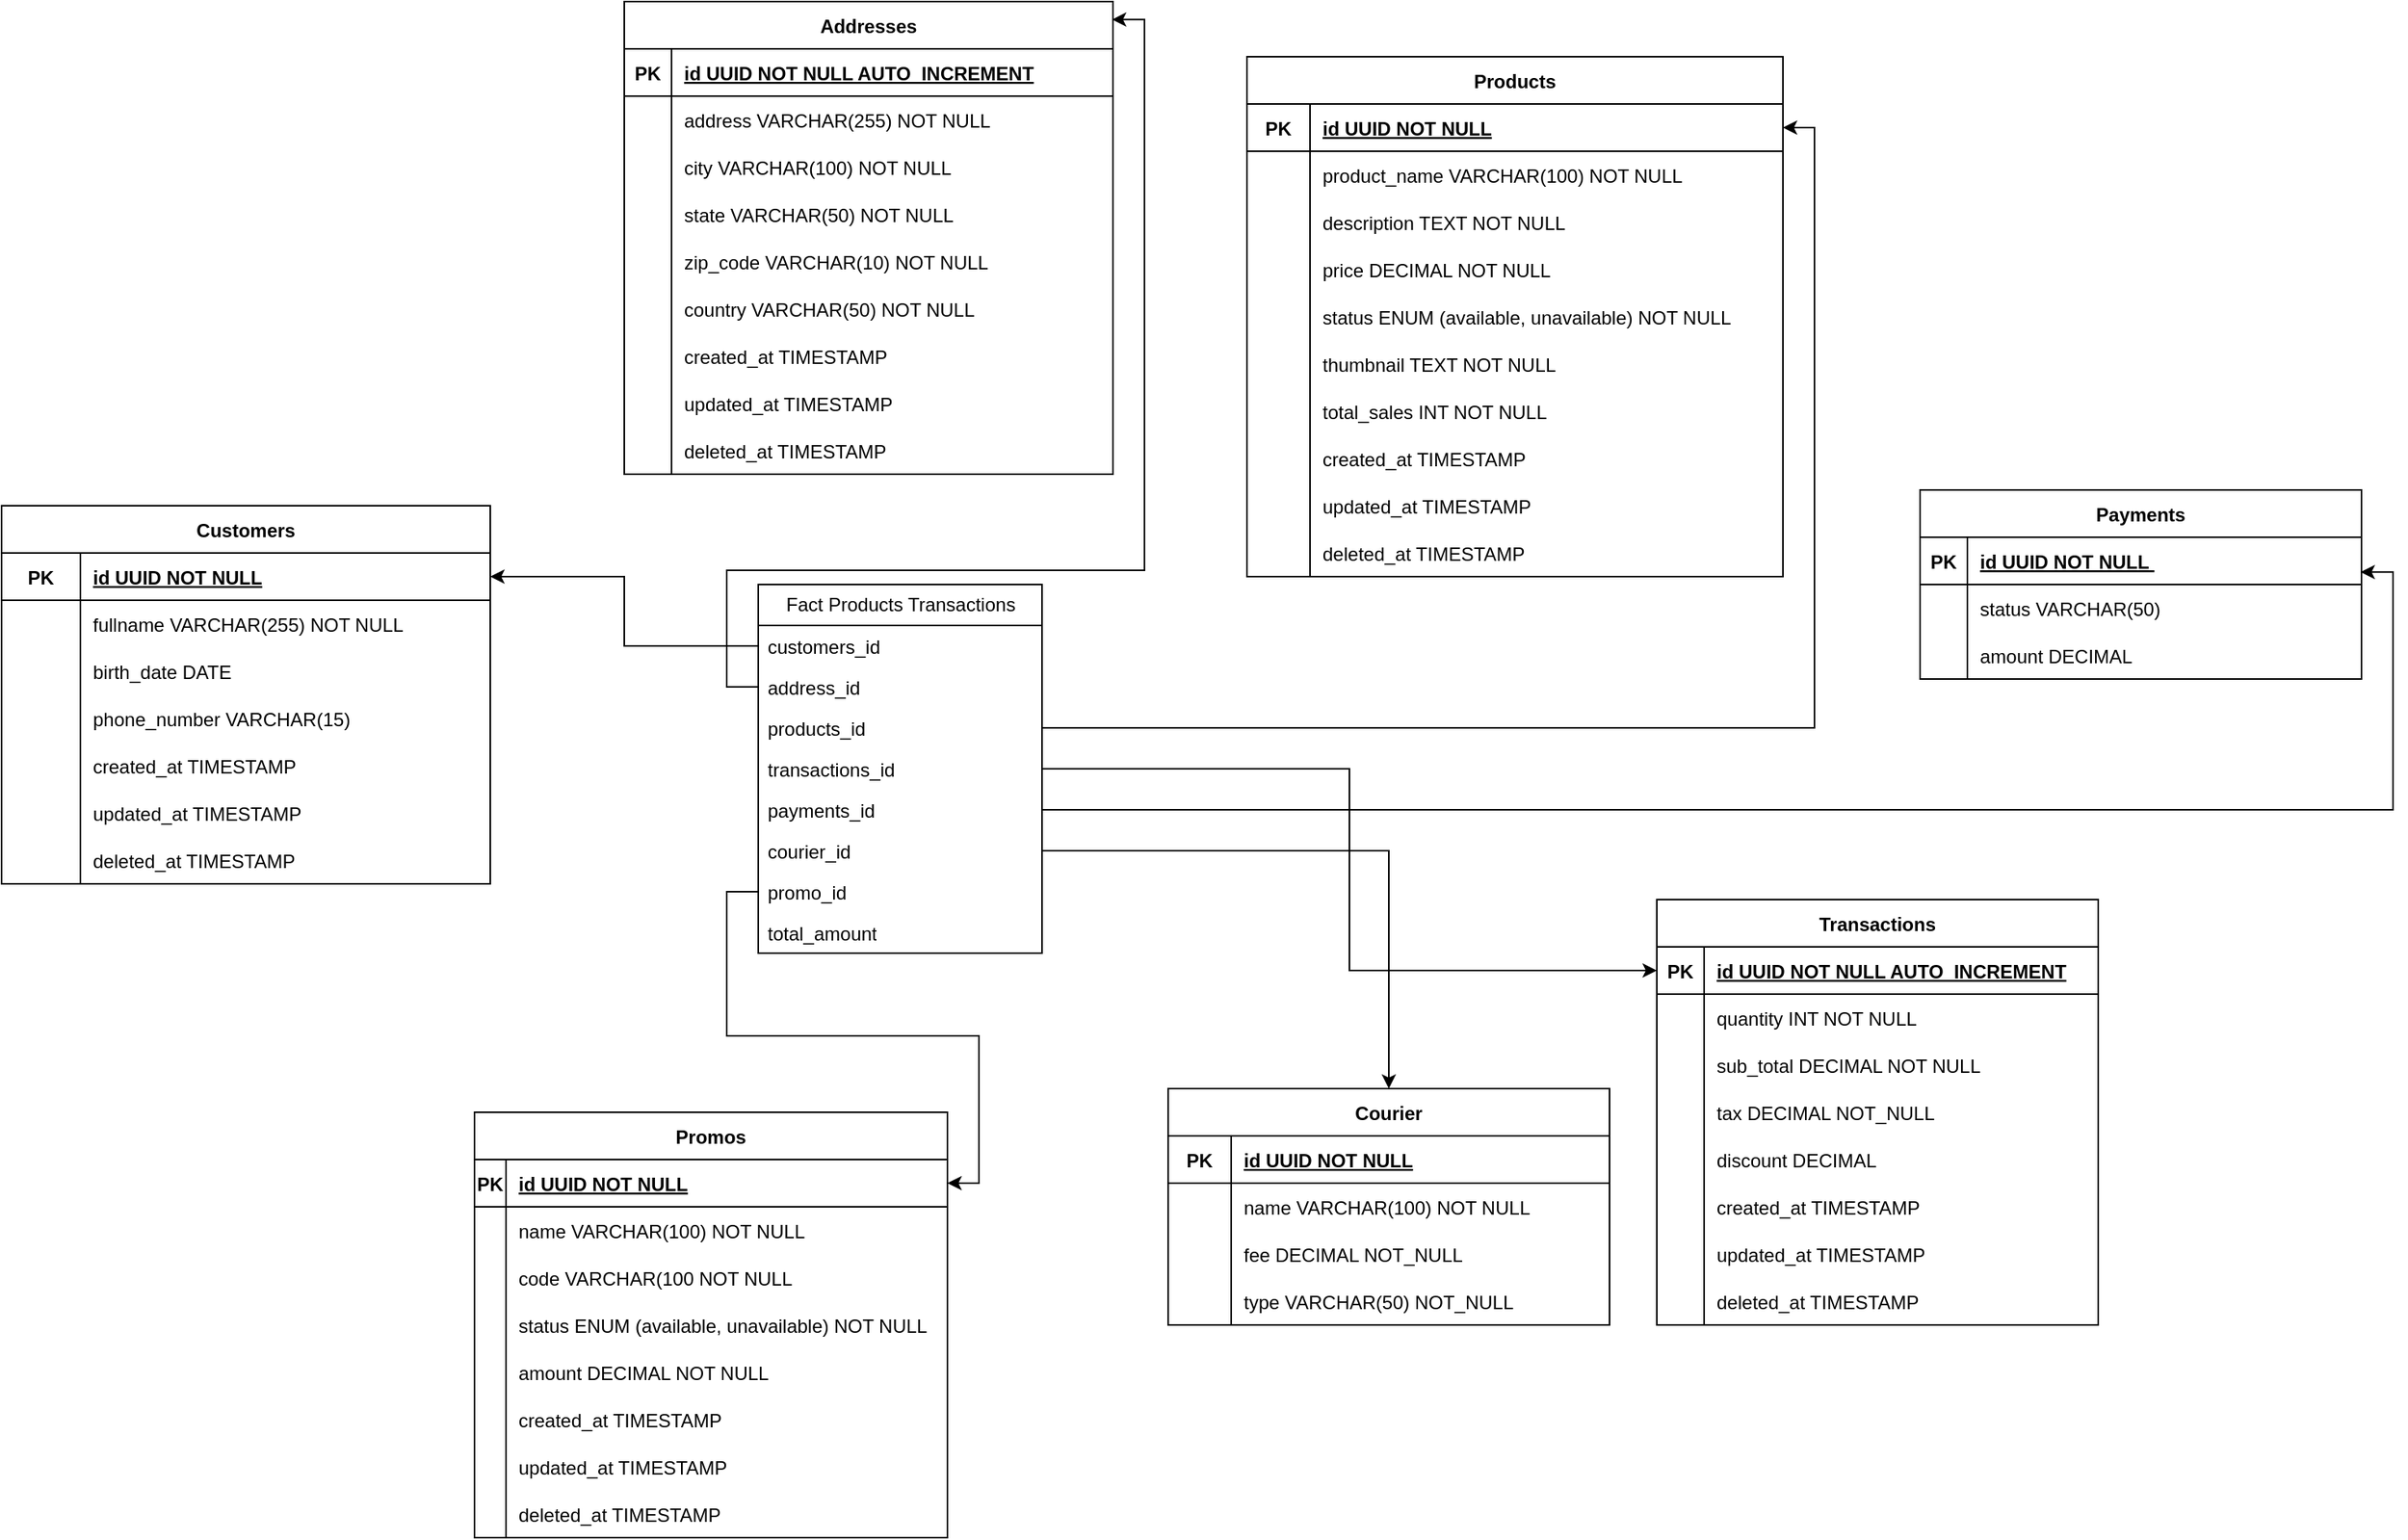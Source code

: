 <mxfile version="23.1.5" type="device">
  <diagram id="C5RBs43oDa-KdzZeNtuy" name="Page-1">
    <mxGraphModel dx="4895" dy="4054" grid="1" gridSize="10" guides="1" tooltips="1" connect="1" arrows="1" fold="1" page="1" pageScale="1" pageWidth="827" pageHeight="1169" math="0" shadow="0">
      <root>
        <mxCell id="WIyWlLk6GJQsqaUBKTNV-0" />
        <mxCell id="WIyWlLk6GJQsqaUBKTNV-1" parent="WIyWlLk6GJQsqaUBKTNV-0" />
        <mxCell id="rnGIm1-7PXzWpkcT5Nx6-0" value="Fact Products Transactions" style="swimlane;fontStyle=0;childLayout=stackLayout;horizontal=1;startSize=26;fillColor=none;horizontalStack=0;resizeParent=1;resizeParentMax=0;resizeLast=0;collapsible=1;marginBottom=0;html=1;" vertex="1" parent="WIyWlLk6GJQsqaUBKTNV-1">
          <mxGeometry x="1040" y="-695" width="180" height="234" as="geometry" />
        </mxCell>
        <mxCell id="rnGIm1-7PXzWpkcT5Nx6-1" value="customers_id" style="text;strokeColor=none;fillColor=none;align=left;verticalAlign=top;spacingLeft=4;spacingRight=4;overflow=hidden;rotatable=0;points=[[0,0.5],[1,0.5]];portConstraint=eastwest;whiteSpace=wrap;html=1;" vertex="1" parent="rnGIm1-7PXzWpkcT5Nx6-0">
          <mxGeometry y="26" width="180" height="26" as="geometry" />
        </mxCell>
        <mxCell id="rnGIm1-7PXzWpkcT5Nx6-2" value="address_id" style="text;strokeColor=none;fillColor=none;align=left;verticalAlign=top;spacingLeft=4;spacingRight=4;overflow=hidden;rotatable=0;points=[[0,0.5],[1,0.5]];portConstraint=eastwest;whiteSpace=wrap;html=1;" vertex="1" parent="rnGIm1-7PXzWpkcT5Nx6-0">
          <mxGeometry y="52" width="180" height="26" as="geometry" />
        </mxCell>
        <mxCell id="rnGIm1-7PXzWpkcT5Nx6-3" value="products_id" style="text;strokeColor=none;fillColor=none;align=left;verticalAlign=top;spacingLeft=4;spacingRight=4;overflow=hidden;rotatable=0;points=[[0,0.5],[1,0.5]];portConstraint=eastwest;whiteSpace=wrap;html=1;" vertex="1" parent="rnGIm1-7PXzWpkcT5Nx6-0">
          <mxGeometry y="78" width="180" height="26" as="geometry" />
        </mxCell>
        <mxCell id="rnGIm1-7PXzWpkcT5Nx6-4" value="transactions_id" style="text;strokeColor=none;fillColor=none;align=left;verticalAlign=top;spacingLeft=4;spacingRight=4;overflow=hidden;rotatable=0;points=[[0,0.5],[1,0.5]];portConstraint=eastwest;whiteSpace=wrap;html=1;" vertex="1" parent="rnGIm1-7PXzWpkcT5Nx6-0">
          <mxGeometry y="104" width="180" height="26" as="geometry" />
        </mxCell>
        <mxCell id="rnGIm1-7PXzWpkcT5Nx6-5" value="payments_id" style="text;strokeColor=none;fillColor=none;align=left;verticalAlign=top;spacingLeft=4;spacingRight=4;overflow=hidden;rotatable=0;points=[[0,0.5],[1,0.5]];portConstraint=eastwest;whiteSpace=wrap;html=1;" vertex="1" parent="rnGIm1-7PXzWpkcT5Nx6-0">
          <mxGeometry y="130" width="180" height="26" as="geometry" />
        </mxCell>
        <mxCell id="rnGIm1-7PXzWpkcT5Nx6-6" value="courier_id" style="text;strokeColor=none;fillColor=none;align=left;verticalAlign=top;spacingLeft=4;spacingRight=4;overflow=hidden;rotatable=0;points=[[0,0.5],[1,0.5]];portConstraint=eastwest;whiteSpace=wrap;html=1;" vertex="1" parent="rnGIm1-7PXzWpkcT5Nx6-0">
          <mxGeometry y="156" width="180" height="26" as="geometry" />
        </mxCell>
        <mxCell id="rnGIm1-7PXzWpkcT5Nx6-7" value="promo_id" style="text;strokeColor=none;fillColor=none;align=left;verticalAlign=top;spacingLeft=4;spacingRight=4;overflow=hidden;rotatable=0;points=[[0,0.5],[1,0.5]];portConstraint=eastwest;whiteSpace=wrap;html=1;" vertex="1" parent="rnGIm1-7PXzWpkcT5Nx6-0">
          <mxGeometry y="182" width="180" height="26" as="geometry" />
        </mxCell>
        <mxCell id="rnGIm1-7PXzWpkcT5Nx6-8" value="&lt;div&gt;total_amount&lt;/div&gt;" style="text;strokeColor=none;fillColor=none;align=left;verticalAlign=top;spacingLeft=4;spacingRight=4;overflow=hidden;rotatable=0;points=[[0,0.5],[1,0.5]];portConstraint=eastwest;whiteSpace=wrap;html=1;" vertex="1" parent="rnGIm1-7PXzWpkcT5Nx6-0">
          <mxGeometry y="208" width="180" height="26" as="geometry" />
        </mxCell>
        <mxCell id="rnGIm1-7PXzWpkcT5Nx6-9" style="edgeStyle=orthogonalEdgeStyle;rounded=0;orthogonalLoop=1;jettySize=auto;html=1;entryX=1;entryY=0.5;entryDx=0;entryDy=0;" edge="1" parent="WIyWlLk6GJQsqaUBKTNV-1" source="rnGIm1-7PXzWpkcT5Nx6-3" target="rnGIm1-7PXzWpkcT5Nx6-139">
          <mxGeometry relative="1" as="geometry">
            <mxPoint x="1685" y="-924" as="targetPoint" />
          </mxGeometry>
        </mxCell>
        <mxCell id="rnGIm1-7PXzWpkcT5Nx6-10" style="edgeStyle=orthogonalEdgeStyle;rounded=0;orthogonalLoop=1;jettySize=auto;html=1;exitX=1;exitY=0.5;exitDx=0;exitDy=0;entryX=0;entryY=0.5;entryDx=0;entryDy=0;" edge="1" parent="WIyWlLk6GJQsqaUBKTNV-1" source="rnGIm1-7PXzWpkcT5Nx6-4" target="rnGIm1-7PXzWpkcT5Nx6-35">
          <mxGeometry relative="1" as="geometry">
            <mxPoint x="1235" y="-192" as="targetPoint" />
          </mxGeometry>
        </mxCell>
        <mxCell id="rnGIm1-7PXzWpkcT5Nx6-11" style="edgeStyle=orthogonalEdgeStyle;rounded=0;orthogonalLoop=1;jettySize=auto;html=1;entryX=1;entryY=0.5;entryDx=0;entryDy=0;" edge="1" parent="WIyWlLk6GJQsqaUBKTNV-1" source="rnGIm1-7PXzWpkcT5Nx6-1" target="rnGIm1-7PXzWpkcT5Nx6-13">
          <mxGeometry relative="1" as="geometry">
            <mxPoint x="905.0" y="-209" as="targetPoint" />
          </mxGeometry>
        </mxCell>
        <mxCell id="rnGIm1-7PXzWpkcT5Nx6-12" value="Customers" style="shape=table;startSize=30;container=1;collapsible=1;childLayout=tableLayout;fixedRows=1;rowLines=0;fontStyle=1;align=center;resizeLast=1;" vertex="1" parent="WIyWlLk6GJQsqaUBKTNV-1">
          <mxGeometry x="560" y="-745" width="310" height="240" as="geometry" />
        </mxCell>
        <mxCell id="rnGIm1-7PXzWpkcT5Nx6-13" value="" style="shape=partialRectangle;collapsible=0;dropTarget=0;pointerEvents=0;fillColor=none;top=0;left=0;bottom=1;right=0;points=[[0,0.5],[1,0.5]];portConstraint=eastwest;" vertex="1" parent="rnGIm1-7PXzWpkcT5Nx6-12">
          <mxGeometry y="30" width="310" height="30" as="geometry" />
        </mxCell>
        <mxCell id="rnGIm1-7PXzWpkcT5Nx6-14" value="PK" style="shape=partialRectangle;connectable=0;fillColor=none;top=0;left=0;bottom=0;right=0;fontStyle=1;overflow=hidden;" vertex="1" parent="rnGIm1-7PXzWpkcT5Nx6-13">
          <mxGeometry width="50" height="30" as="geometry">
            <mxRectangle width="50" height="30" as="alternateBounds" />
          </mxGeometry>
        </mxCell>
        <mxCell id="rnGIm1-7PXzWpkcT5Nx6-15" value="id UUID NOT NULL" style="shape=partialRectangle;connectable=0;fillColor=none;top=0;left=0;bottom=0;right=0;align=left;spacingLeft=6;fontStyle=5;overflow=hidden;" vertex="1" parent="rnGIm1-7PXzWpkcT5Nx6-13">
          <mxGeometry x="50" width="260" height="30" as="geometry">
            <mxRectangle width="260" height="30" as="alternateBounds" />
          </mxGeometry>
        </mxCell>
        <mxCell id="rnGIm1-7PXzWpkcT5Nx6-16" style="shape=partialRectangle;collapsible=0;dropTarget=0;pointerEvents=0;fillColor=none;top=0;left=0;bottom=0;right=0;points=[[0,0.5],[1,0.5]];portConstraint=eastwest;" vertex="1" parent="rnGIm1-7PXzWpkcT5Nx6-12">
          <mxGeometry y="60" width="310" height="30" as="geometry" />
        </mxCell>
        <mxCell id="rnGIm1-7PXzWpkcT5Nx6-17" style="shape=partialRectangle;connectable=0;fillColor=none;top=0;left=0;bottom=0;right=0;editable=1;overflow=hidden;fontStyle=0" vertex="1" parent="rnGIm1-7PXzWpkcT5Nx6-16">
          <mxGeometry width="50" height="30" as="geometry">
            <mxRectangle width="50" height="30" as="alternateBounds" />
          </mxGeometry>
        </mxCell>
        <mxCell id="rnGIm1-7PXzWpkcT5Nx6-18" value="fullname VARCHAR(255) NOT NULL" style="shape=partialRectangle;connectable=0;fillColor=none;top=0;left=0;bottom=0;right=0;align=left;spacingLeft=6;overflow=hidden;fontStyle=0" vertex="1" parent="rnGIm1-7PXzWpkcT5Nx6-16">
          <mxGeometry x="50" width="260" height="30" as="geometry">
            <mxRectangle width="260" height="30" as="alternateBounds" />
          </mxGeometry>
        </mxCell>
        <mxCell id="rnGIm1-7PXzWpkcT5Nx6-19" value="" style="shape=partialRectangle;collapsible=0;dropTarget=0;pointerEvents=0;fillColor=none;top=0;left=0;bottom=0;right=0;points=[[0,0.5],[1,0.5]];portConstraint=eastwest;" vertex="1" parent="rnGIm1-7PXzWpkcT5Nx6-12">
          <mxGeometry y="90" width="310" height="30" as="geometry" />
        </mxCell>
        <mxCell id="rnGIm1-7PXzWpkcT5Nx6-20" value="" style="shape=partialRectangle;connectable=0;fillColor=none;top=0;left=0;bottom=0;right=0;editable=1;overflow=hidden;" vertex="1" parent="rnGIm1-7PXzWpkcT5Nx6-19">
          <mxGeometry width="50" height="30" as="geometry">
            <mxRectangle width="50" height="30" as="alternateBounds" />
          </mxGeometry>
        </mxCell>
        <mxCell id="rnGIm1-7PXzWpkcT5Nx6-21" value="birth_date DATE" style="shape=partialRectangle;connectable=0;fillColor=none;top=0;left=0;bottom=0;right=0;align=left;spacingLeft=6;overflow=hidden;" vertex="1" parent="rnGIm1-7PXzWpkcT5Nx6-19">
          <mxGeometry x="50" width="260" height="30" as="geometry">
            <mxRectangle width="260" height="30" as="alternateBounds" />
          </mxGeometry>
        </mxCell>
        <mxCell id="rnGIm1-7PXzWpkcT5Nx6-22" style="shape=partialRectangle;collapsible=0;dropTarget=0;pointerEvents=0;fillColor=none;top=0;left=0;bottom=0;right=0;points=[[0,0.5],[1,0.5]];portConstraint=eastwest;" vertex="1" parent="rnGIm1-7PXzWpkcT5Nx6-12">
          <mxGeometry y="120" width="310" height="30" as="geometry" />
        </mxCell>
        <mxCell id="rnGIm1-7PXzWpkcT5Nx6-23" style="shape=partialRectangle;connectable=0;fillColor=none;top=0;left=0;bottom=0;right=0;editable=1;overflow=hidden;" vertex="1" parent="rnGIm1-7PXzWpkcT5Nx6-22">
          <mxGeometry width="50" height="30" as="geometry">
            <mxRectangle width="50" height="30" as="alternateBounds" />
          </mxGeometry>
        </mxCell>
        <mxCell id="rnGIm1-7PXzWpkcT5Nx6-24" value="phone_number VARCHAR(15)" style="shape=partialRectangle;connectable=0;fillColor=none;top=0;left=0;bottom=0;right=0;align=left;spacingLeft=6;overflow=hidden;" vertex="1" parent="rnGIm1-7PXzWpkcT5Nx6-22">
          <mxGeometry x="50" width="260" height="30" as="geometry">
            <mxRectangle width="260" height="30" as="alternateBounds" />
          </mxGeometry>
        </mxCell>
        <mxCell id="rnGIm1-7PXzWpkcT5Nx6-25" value="" style="shape=partialRectangle;collapsible=0;dropTarget=0;pointerEvents=0;fillColor=none;top=0;left=0;bottom=0;right=0;points=[[0,0.5],[1,0.5]];portConstraint=eastwest;" vertex="1" parent="rnGIm1-7PXzWpkcT5Nx6-12">
          <mxGeometry y="150" width="310" height="30" as="geometry" />
        </mxCell>
        <mxCell id="rnGIm1-7PXzWpkcT5Nx6-26" value="" style="shape=partialRectangle;connectable=0;fillColor=none;top=0;left=0;bottom=0;right=0;editable=1;overflow=hidden;" vertex="1" parent="rnGIm1-7PXzWpkcT5Nx6-25">
          <mxGeometry width="50" height="30" as="geometry">
            <mxRectangle width="50" height="30" as="alternateBounds" />
          </mxGeometry>
        </mxCell>
        <mxCell id="rnGIm1-7PXzWpkcT5Nx6-27" value="created_at TIMESTAMP" style="shape=partialRectangle;connectable=0;fillColor=none;top=0;left=0;bottom=0;right=0;align=left;spacingLeft=6;overflow=hidden;" vertex="1" parent="rnGIm1-7PXzWpkcT5Nx6-25">
          <mxGeometry x="50" width="260" height="30" as="geometry">
            <mxRectangle width="260" height="30" as="alternateBounds" />
          </mxGeometry>
        </mxCell>
        <mxCell id="rnGIm1-7PXzWpkcT5Nx6-28" value="" style="shape=partialRectangle;collapsible=0;dropTarget=0;pointerEvents=0;fillColor=none;top=0;left=0;bottom=0;right=0;points=[[0,0.5],[1,0.5]];portConstraint=eastwest;" vertex="1" parent="rnGIm1-7PXzWpkcT5Nx6-12">
          <mxGeometry y="180" width="310" height="30" as="geometry" />
        </mxCell>
        <mxCell id="rnGIm1-7PXzWpkcT5Nx6-29" value="" style="shape=partialRectangle;connectable=0;fillColor=none;top=0;left=0;bottom=0;right=0;editable=1;overflow=hidden;" vertex="1" parent="rnGIm1-7PXzWpkcT5Nx6-28">
          <mxGeometry width="50" height="30" as="geometry">
            <mxRectangle width="50" height="30" as="alternateBounds" />
          </mxGeometry>
        </mxCell>
        <mxCell id="rnGIm1-7PXzWpkcT5Nx6-30" value="updated_at TIMESTAMP" style="shape=partialRectangle;connectable=0;fillColor=none;top=0;left=0;bottom=0;right=0;align=left;spacingLeft=6;overflow=hidden;" vertex="1" parent="rnGIm1-7PXzWpkcT5Nx6-28">
          <mxGeometry x="50" width="260" height="30" as="geometry">
            <mxRectangle width="260" height="30" as="alternateBounds" />
          </mxGeometry>
        </mxCell>
        <mxCell id="rnGIm1-7PXzWpkcT5Nx6-31" style="shape=partialRectangle;collapsible=0;dropTarget=0;pointerEvents=0;fillColor=none;top=0;left=0;bottom=0;right=0;points=[[0,0.5],[1,0.5]];portConstraint=eastwest;" vertex="1" parent="rnGIm1-7PXzWpkcT5Nx6-12">
          <mxGeometry y="210" width="310" height="30" as="geometry" />
        </mxCell>
        <mxCell id="rnGIm1-7PXzWpkcT5Nx6-32" style="shape=partialRectangle;connectable=0;fillColor=none;top=0;left=0;bottom=0;right=0;editable=1;overflow=hidden;" vertex="1" parent="rnGIm1-7PXzWpkcT5Nx6-31">
          <mxGeometry width="50" height="30" as="geometry">
            <mxRectangle width="50" height="30" as="alternateBounds" />
          </mxGeometry>
        </mxCell>
        <mxCell id="rnGIm1-7PXzWpkcT5Nx6-33" value="deleted_at TIMESTAMP" style="shape=partialRectangle;connectable=0;fillColor=none;top=0;left=0;bottom=0;right=0;align=left;spacingLeft=6;overflow=hidden;" vertex="1" parent="rnGIm1-7PXzWpkcT5Nx6-31">
          <mxGeometry x="50" width="260" height="30" as="geometry">
            <mxRectangle width="260" height="30" as="alternateBounds" />
          </mxGeometry>
        </mxCell>
        <mxCell id="rnGIm1-7PXzWpkcT5Nx6-34" value="Transactions" style="shape=table;startSize=30;container=1;collapsible=1;childLayout=tableLayout;fixedRows=1;rowLines=0;fontStyle=1;align=center;resizeLast=1;" vertex="1" parent="WIyWlLk6GJQsqaUBKTNV-1">
          <mxGeometry x="1610" y="-495" width="280" height="270" as="geometry" />
        </mxCell>
        <mxCell id="rnGIm1-7PXzWpkcT5Nx6-35" value="" style="shape=partialRectangle;collapsible=0;dropTarget=0;pointerEvents=0;fillColor=none;points=[[0,0.5],[1,0.5]];portConstraint=eastwest;top=0;left=0;right=0;bottom=1;" vertex="1" parent="rnGIm1-7PXzWpkcT5Nx6-34">
          <mxGeometry y="30" width="280" height="30" as="geometry" />
        </mxCell>
        <mxCell id="rnGIm1-7PXzWpkcT5Nx6-36" value="PK" style="shape=partialRectangle;overflow=hidden;connectable=0;fillColor=none;top=0;left=0;bottom=0;right=0;fontStyle=1;" vertex="1" parent="rnGIm1-7PXzWpkcT5Nx6-35">
          <mxGeometry width="30" height="30" as="geometry">
            <mxRectangle width="30" height="30" as="alternateBounds" />
          </mxGeometry>
        </mxCell>
        <mxCell id="rnGIm1-7PXzWpkcT5Nx6-37" value="id UUID NOT NULL AUTO_INCREMENT" style="shape=partialRectangle;overflow=hidden;connectable=0;fillColor=none;top=0;left=0;bottom=0;right=0;align=left;spacingLeft=6;fontStyle=5;" vertex="1" parent="rnGIm1-7PXzWpkcT5Nx6-35">
          <mxGeometry x="30" width="250" height="30" as="geometry">
            <mxRectangle width="250" height="30" as="alternateBounds" />
          </mxGeometry>
        </mxCell>
        <mxCell id="rnGIm1-7PXzWpkcT5Nx6-38" style="shape=partialRectangle;collapsible=0;dropTarget=0;pointerEvents=0;fillColor=none;points=[[0,0.5],[1,0.5]];portConstraint=eastwest;top=0;left=0;right=0;bottom=0;" vertex="1" parent="rnGIm1-7PXzWpkcT5Nx6-34">
          <mxGeometry y="60" width="280" height="30" as="geometry" />
        </mxCell>
        <mxCell id="rnGIm1-7PXzWpkcT5Nx6-39" style="shape=partialRectangle;overflow=hidden;connectable=0;fillColor=none;top=0;left=0;bottom=0;right=0;" vertex="1" parent="rnGIm1-7PXzWpkcT5Nx6-38">
          <mxGeometry width="30" height="30" as="geometry">
            <mxRectangle width="30" height="30" as="alternateBounds" />
          </mxGeometry>
        </mxCell>
        <mxCell id="rnGIm1-7PXzWpkcT5Nx6-40" value="quantity INT NOT NULL " style="shape=partialRectangle;overflow=hidden;connectable=0;fillColor=none;top=0;left=0;bottom=0;right=0;align=left;spacingLeft=6;" vertex="1" parent="rnGIm1-7PXzWpkcT5Nx6-38">
          <mxGeometry x="30" width="250" height="30" as="geometry">
            <mxRectangle width="250" height="30" as="alternateBounds" />
          </mxGeometry>
        </mxCell>
        <mxCell id="rnGIm1-7PXzWpkcT5Nx6-41" style="shape=partialRectangle;collapsible=0;dropTarget=0;pointerEvents=0;fillColor=none;points=[[0,0.5],[1,0.5]];portConstraint=eastwest;top=0;left=0;right=0;bottom=0;" vertex="1" parent="rnGIm1-7PXzWpkcT5Nx6-34">
          <mxGeometry y="90" width="280" height="30" as="geometry" />
        </mxCell>
        <mxCell id="rnGIm1-7PXzWpkcT5Nx6-42" style="shape=partialRectangle;overflow=hidden;connectable=0;fillColor=none;top=0;left=0;bottom=0;right=0;" vertex="1" parent="rnGIm1-7PXzWpkcT5Nx6-41">
          <mxGeometry width="30" height="30" as="geometry">
            <mxRectangle width="30" height="30" as="alternateBounds" />
          </mxGeometry>
        </mxCell>
        <mxCell id="rnGIm1-7PXzWpkcT5Nx6-43" value="sub_total DECIMAL NOT NULL" style="shape=partialRectangle;overflow=hidden;connectable=0;fillColor=none;top=0;left=0;bottom=0;right=0;align=left;spacingLeft=6;" vertex="1" parent="rnGIm1-7PXzWpkcT5Nx6-41">
          <mxGeometry x="30" width="250" height="30" as="geometry">
            <mxRectangle width="250" height="30" as="alternateBounds" />
          </mxGeometry>
        </mxCell>
        <mxCell id="rnGIm1-7PXzWpkcT5Nx6-44" value="" style="shape=partialRectangle;collapsible=0;dropTarget=0;pointerEvents=0;fillColor=none;points=[[0,0.5],[1,0.5]];portConstraint=eastwest;top=0;left=0;right=0;bottom=0;" vertex="1" parent="rnGIm1-7PXzWpkcT5Nx6-34">
          <mxGeometry y="120" width="280" height="30" as="geometry" />
        </mxCell>
        <mxCell id="rnGIm1-7PXzWpkcT5Nx6-45" value="" style="shape=partialRectangle;overflow=hidden;connectable=0;fillColor=none;top=0;left=0;bottom=0;right=0;" vertex="1" parent="rnGIm1-7PXzWpkcT5Nx6-44">
          <mxGeometry width="30" height="30" as="geometry">
            <mxRectangle width="30" height="30" as="alternateBounds" />
          </mxGeometry>
        </mxCell>
        <mxCell id="rnGIm1-7PXzWpkcT5Nx6-46" value="tax DECIMAL NOT_NULL" style="shape=partialRectangle;overflow=hidden;connectable=0;fillColor=none;top=0;left=0;bottom=0;right=0;align=left;spacingLeft=6;" vertex="1" parent="rnGIm1-7PXzWpkcT5Nx6-44">
          <mxGeometry x="30" width="250" height="30" as="geometry">
            <mxRectangle width="250" height="30" as="alternateBounds" />
          </mxGeometry>
        </mxCell>
        <mxCell id="rnGIm1-7PXzWpkcT5Nx6-47" style="shape=partialRectangle;collapsible=0;dropTarget=0;pointerEvents=0;fillColor=none;points=[[0,0.5],[1,0.5]];portConstraint=eastwest;top=0;left=0;right=0;bottom=0;" vertex="1" parent="rnGIm1-7PXzWpkcT5Nx6-34">
          <mxGeometry y="150" width="280" height="30" as="geometry" />
        </mxCell>
        <mxCell id="rnGIm1-7PXzWpkcT5Nx6-48" style="shape=partialRectangle;overflow=hidden;connectable=0;fillColor=none;top=0;left=0;bottom=0;right=0;" vertex="1" parent="rnGIm1-7PXzWpkcT5Nx6-47">
          <mxGeometry width="30" height="30" as="geometry">
            <mxRectangle width="30" height="30" as="alternateBounds" />
          </mxGeometry>
        </mxCell>
        <mxCell id="rnGIm1-7PXzWpkcT5Nx6-49" value="discount DECIMAL" style="shape=partialRectangle;overflow=hidden;connectable=0;fillColor=none;top=0;left=0;bottom=0;right=0;align=left;spacingLeft=6;" vertex="1" parent="rnGIm1-7PXzWpkcT5Nx6-47">
          <mxGeometry x="30" width="250" height="30" as="geometry">
            <mxRectangle width="250" height="30" as="alternateBounds" />
          </mxGeometry>
        </mxCell>
        <mxCell id="rnGIm1-7PXzWpkcT5Nx6-50" value="" style="shape=partialRectangle;collapsible=0;dropTarget=0;pointerEvents=0;fillColor=none;points=[[0,0.5],[1,0.5]];portConstraint=eastwest;top=0;left=0;right=0;bottom=0;" vertex="1" parent="rnGIm1-7PXzWpkcT5Nx6-34">
          <mxGeometry y="180" width="280" height="30" as="geometry" />
        </mxCell>
        <mxCell id="rnGIm1-7PXzWpkcT5Nx6-51" value="" style="shape=partialRectangle;overflow=hidden;connectable=0;fillColor=none;top=0;left=0;bottom=0;right=0;" vertex="1" parent="rnGIm1-7PXzWpkcT5Nx6-50">
          <mxGeometry width="30" height="30" as="geometry">
            <mxRectangle width="30" height="30" as="alternateBounds" />
          </mxGeometry>
        </mxCell>
        <mxCell id="rnGIm1-7PXzWpkcT5Nx6-52" value="created_at TIMESTAMP" style="shape=partialRectangle;overflow=hidden;connectable=0;fillColor=none;top=0;left=0;bottom=0;right=0;align=left;spacingLeft=6;" vertex="1" parent="rnGIm1-7PXzWpkcT5Nx6-50">
          <mxGeometry x="30" width="250" height="30" as="geometry">
            <mxRectangle width="250" height="30" as="alternateBounds" />
          </mxGeometry>
        </mxCell>
        <mxCell id="rnGIm1-7PXzWpkcT5Nx6-53" value="" style="shape=partialRectangle;collapsible=0;dropTarget=0;pointerEvents=0;fillColor=none;points=[[0,0.5],[1,0.5]];portConstraint=eastwest;top=0;left=0;right=0;bottom=0;" vertex="1" parent="rnGIm1-7PXzWpkcT5Nx6-34">
          <mxGeometry y="210" width="280" height="30" as="geometry" />
        </mxCell>
        <mxCell id="rnGIm1-7PXzWpkcT5Nx6-54" value="" style="shape=partialRectangle;overflow=hidden;connectable=0;fillColor=none;top=0;left=0;bottom=0;right=0;" vertex="1" parent="rnGIm1-7PXzWpkcT5Nx6-53">
          <mxGeometry width="30" height="30" as="geometry">
            <mxRectangle width="30" height="30" as="alternateBounds" />
          </mxGeometry>
        </mxCell>
        <mxCell id="rnGIm1-7PXzWpkcT5Nx6-55" value="updated_at TIMESTAMP" style="shape=partialRectangle;overflow=hidden;connectable=0;fillColor=none;top=0;left=0;bottom=0;right=0;align=left;spacingLeft=6;" vertex="1" parent="rnGIm1-7PXzWpkcT5Nx6-53">
          <mxGeometry x="30" width="250" height="30" as="geometry">
            <mxRectangle width="250" height="30" as="alternateBounds" />
          </mxGeometry>
        </mxCell>
        <mxCell id="rnGIm1-7PXzWpkcT5Nx6-56" value="" style="shape=partialRectangle;collapsible=0;dropTarget=0;pointerEvents=0;fillColor=none;points=[[0,0.5],[1,0.5]];portConstraint=eastwest;top=0;left=0;right=0;bottom=0;" vertex="1" parent="rnGIm1-7PXzWpkcT5Nx6-34">
          <mxGeometry y="240" width="280" height="30" as="geometry" />
        </mxCell>
        <mxCell id="rnGIm1-7PXzWpkcT5Nx6-57" value="" style="shape=partialRectangle;overflow=hidden;connectable=0;fillColor=none;top=0;left=0;bottom=0;right=0;" vertex="1" parent="rnGIm1-7PXzWpkcT5Nx6-56">
          <mxGeometry width="30" height="30" as="geometry">
            <mxRectangle width="30" height="30" as="alternateBounds" />
          </mxGeometry>
        </mxCell>
        <mxCell id="rnGIm1-7PXzWpkcT5Nx6-58" value="deleted_at TIMESTAMP" style="shape=partialRectangle;overflow=hidden;connectable=0;fillColor=none;top=0;left=0;bottom=0;right=0;align=left;spacingLeft=6;" vertex="1" parent="rnGIm1-7PXzWpkcT5Nx6-56">
          <mxGeometry x="30" width="250" height="30" as="geometry">
            <mxRectangle width="250" height="30" as="alternateBounds" />
          </mxGeometry>
        </mxCell>
        <mxCell id="rnGIm1-7PXzWpkcT5Nx6-59" value="Addresses" style="shape=table;startSize=30;container=1;collapsible=1;childLayout=tableLayout;fixedRows=1;rowLines=0;fontStyle=1;align=center;resizeLast=1;" vertex="1" parent="WIyWlLk6GJQsqaUBKTNV-1">
          <mxGeometry x="955" y="-1065" width="310" height="300" as="geometry" />
        </mxCell>
        <mxCell id="rnGIm1-7PXzWpkcT5Nx6-60" value="" style="shape=partialRectangle;collapsible=0;dropTarget=0;pointerEvents=0;fillColor=none;points=[[0,0.5],[1,0.5]];portConstraint=eastwest;top=0;left=0;right=0;bottom=1;" vertex="1" parent="rnGIm1-7PXzWpkcT5Nx6-59">
          <mxGeometry y="30" width="310" height="30" as="geometry" />
        </mxCell>
        <mxCell id="rnGIm1-7PXzWpkcT5Nx6-61" value="PK" style="shape=partialRectangle;overflow=hidden;connectable=0;fillColor=none;top=0;left=0;bottom=0;right=0;fontStyle=1;" vertex="1" parent="rnGIm1-7PXzWpkcT5Nx6-60">
          <mxGeometry width="30" height="30" as="geometry">
            <mxRectangle width="30" height="30" as="alternateBounds" />
          </mxGeometry>
        </mxCell>
        <mxCell id="rnGIm1-7PXzWpkcT5Nx6-62" value="id UUID NOT NULL AUTO_INCREMENT" style="shape=partialRectangle;overflow=hidden;connectable=0;fillColor=none;top=0;left=0;bottom=0;right=0;align=left;spacingLeft=6;fontStyle=5;" vertex="1" parent="rnGIm1-7PXzWpkcT5Nx6-60">
          <mxGeometry x="30" width="280" height="30" as="geometry">
            <mxRectangle width="280" height="30" as="alternateBounds" />
          </mxGeometry>
        </mxCell>
        <mxCell id="rnGIm1-7PXzWpkcT5Nx6-63" value="" style="shape=partialRectangle;collapsible=0;dropTarget=0;pointerEvents=0;fillColor=none;points=[[0,0.5],[1,0.5]];portConstraint=eastwest;top=0;left=0;right=0;bottom=0;" vertex="1" parent="rnGIm1-7PXzWpkcT5Nx6-59">
          <mxGeometry y="60" width="310" height="30" as="geometry" />
        </mxCell>
        <mxCell id="rnGIm1-7PXzWpkcT5Nx6-64" value="" style="shape=partialRectangle;overflow=hidden;connectable=0;fillColor=none;top=0;left=0;bottom=0;right=0;" vertex="1" parent="rnGIm1-7PXzWpkcT5Nx6-63">
          <mxGeometry width="30" height="30" as="geometry">
            <mxRectangle width="30" height="30" as="alternateBounds" />
          </mxGeometry>
        </mxCell>
        <object label="address VARCHAR(255) NOT NULL" awda="wd" id="rnGIm1-7PXzWpkcT5Nx6-65">
          <mxCell style="shape=partialRectangle;overflow=hidden;connectable=0;fillColor=none;top=0;left=0;bottom=0;right=0;align=left;spacingLeft=6;" vertex="1" parent="rnGIm1-7PXzWpkcT5Nx6-63">
            <mxGeometry x="30" width="280" height="30" as="geometry">
              <mxRectangle width="280" height="30" as="alternateBounds" />
            </mxGeometry>
          </mxCell>
        </object>
        <mxCell id="rnGIm1-7PXzWpkcT5Nx6-66" value="" style="shape=partialRectangle;collapsible=0;dropTarget=0;pointerEvents=0;fillColor=none;points=[[0,0.5],[1,0.5]];portConstraint=eastwest;top=0;left=0;right=0;bottom=0;" vertex="1" parent="rnGIm1-7PXzWpkcT5Nx6-59">
          <mxGeometry y="90" width="310" height="30" as="geometry" />
        </mxCell>
        <mxCell id="rnGIm1-7PXzWpkcT5Nx6-67" value="" style="shape=partialRectangle;overflow=hidden;connectable=0;fillColor=none;top=0;left=0;bottom=0;right=0;" vertex="1" parent="rnGIm1-7PXzWpkcT5Nx6-66">
          <mxGeometry width="30" height="30" as="geometry">
            <mxRectangle width="30" height="30" as="alternateBounds" />
          </mxGeometry>
        </mxCell>
        <mxCell id="rnGIm1-7PXzWpkcT5Nx6-68" value="city VARCHAR(100) NOT NULL" style="shape=partialRectangle;overflow=hidden;connectable=0;fillColor=none;top=0;left=0;bottom=0;right=0;align=left;spacingLeft=6;" vertex="1" parent="rnGIm1-7PXzWpkcT5Nx6-66">
          <mxGeometry x="30" width="280" height="30" as="geometry">
            <mxRectangle width="280" height="30" as="alternateBounds" />
          </mxGeometry>
        </mxCell>
        <mxCell id="rnGIm1-7PXzWpkcT5Nx6-69" value="" style="shape=partialRectangle;collapsible=0;dropTarget=0;pointerEvents=0;fillColor=none;points=[[0,0.5],[1,0.5]];portConstraint=eastwest;top=0;left=0;right=0;bottom=0;" vertex="1" parent="rnGIm1-7PXzWpkcT5Nx6-59">
          <mxGeometry y="120" width="310" height="30" as="geometry" />
        </mxCell>
        <mxCell id="rnGIm1-7PXzWpkcT5Nx6-70" value="" style="shape=partialRectangle;overflow=hidden;connectable=0;fillColor=none;top=0;left=0;bottom=0;right=0;" vertex="1" parent="rnGIm1-7PXzWpkcT5Nx6-69">
          <mxGeometry width="30" height="30" as="geometry">
            <mxRectangle width="30" height="30" as="alternateBounds" />
          </mxGeometry>
        </mxCell>
        <mxCell id="rnGIm1-7PXzWpkcT5Nx6-71" value="state VARCHAR(50) NOT NULL" style="shape=partialRectangle;overflow=hidden;connectable=0;fillColor=none;top=0;left=0;bottom=0;right=0;align=left;spacingLeft=6;" vertex="1" parent="rnGIm1-7PXzWpkcT5Nx6-69">
          <mxGeometry x="30" width="280" height="30" as="geometry">
            <mxRectangle width="280" height="30" as="alternateBounds" />
          </mxGeometry>
        </mxCell>
        <mxCell id="rnGIm1-7PXzWpkcT5Nx6-72" value="" style="shape=partialRectangle;collapsible=0;dropTarget=0;pointerEvents=0;fillColor=none;points=[[0,0.5],[1,0.5]];portConstraint=eastwest;top=0;left=0;right=0;bottom=0;" vertex="1" parent="rnGIm1-7PXzWpkcT5Nx6-59">
          <mxGeometry y="150" width="310" height="30" as="geometry" />
        </mxCell>
        <mxCell id="rnGIm1-7PXzWpkcT5Nx6-73" value="" style="shape=partialRectangle;overflow=hidden;connectable=0;fillColor=none;top=0;left=0;bottom=0;right=0;" vertex="1" parent="rnGIm1-7PXzWpkcT5Nx6-72">
          <mxGeometry width="30" height="30" as="geometry">
            <mxRectangle width="30" height="30" as="alternateBounds" />
          </mxGeometry>
        </mxCell>
        <mxCell id="rnGIm1-7PXzWpkcT5Nx6-74" value="zip_code VARCHAR(10) NOT NULL" style="shape=partialRectangle;overflow=hidden;connectable=0;fillColor=none;top=0;left=0;bottom=0;right=0;align=left;spacingLeft=6;" vertex="1" parent="rnGIm1-7PXzWpkcT5Nx6-72">
          <mxGeometry x="30" width="280" height="30" as="geometry">
            <mxRectangle width="280" height="30" as="alternateBounds" />
          </mxGeometry>
        </mxCell>
        <mxCell id="rnGIm1-7PXzWpkcT5Nx6-75" value="" style="shape=partialRectangle;collapsible=0;dropTarget=0;pointerEvents=0;fillColor=none;points=[[0,0.5],[1,0.5]];portConstraint=eastwest;top=0;left=0;right=0;bottom=0;" vertex="1" parent="rnGIm1-7PXzWpkcT5Nx6-59">
          <mxGeometry y="180" width="310" height="30" as="geometry" />
        </mxCell>
        <mxCell id="rnGIm1-7PXzWpkcT5Nx6-76" value="" style="shape=partialRectangle;overflow=hidden;connectable=0;fillColor=none;top=0;left=0;bottom=0;right=0;" vertex="1" parent="rnGIm1-7PXzWpkcT5Nx6-75">
          <mxGeometry width="30" height="30" as="geometry">
            <mxRectangle width="30" height="30" as="alternateBounds" />
          </mxGeometry>
        </mxCell>
        <mxCell id="rnGIm1-7PXzWpkcT5Nx6-77" value="country VARCHAR(50) NOT NULL" style="shape=partialRectangle;overflow=hidden;connectable=0;fillColor=none;top=0;left=0;bottom=0;right=0;align=left;spacingLeft=6;" vertex="1" parent="rnGIm1-7PXzWpkcT5Nx6-75">
          <mxGeometry x="30" width="280" height="30" as="geometry">
            <mxRectangle width="280" height="30" as="alternateBounds" />
          </mxGeometry>
        </mxCell>
        <mxCell id="rnGIm1-7PXzWpkcT5Nx6-78" value="" style="shape=partialRectangle;collapsible=0;dropTarget=0;pointerEvents=0;fillColor=none;points=[[0,0.5],[1,0.5]];portConstraint=eastwest;top=0;left=0;right=0;bottom=0;" vertex="1" parent="rnGIm1-7PXzWpkcT5Nx6-59">
          <mxGeometry y="210" width="310" height="30" as="geometry" />
        </mxCell>
        <mxCell id="rnGIm1-7PXzWpkcT5Nx6-79" value="" style="shape=partialRectangle;overflow=hidden;connectable=0;fillColor=none;top=0;left=0;bottom=0;right=0;" vertex="1" parent="rnGIm1-7PXzWpkcT5Nx6-78">
          <mxGeometry width="30" height="30" as="geometry">
            <mxRectangle width="30" height="30" as="alternateBounds" />
          </mxGeometry>
        </mxCell>
        <mxCell id="rnGIm1-7PXzWpkcT5Nx6-80" value="created_at TIMESTAMP" style="shape=partialRectangle;overflow=hidden;connectable=0;fillColor=none;top=0;left=0;bottom=0;right=0;align=left;spacingLeft=6;" vertex="1" parent="rnGIm1-7PXzWpkcT5Nx6-78">
          <mxGeometry x="30" width="280" height="30" as="geometry">
            <mxRectangle width="280" height="30" as="alternateBounds" />
          </mxGeometry>
        </mxCell>
        <mxCell id="rnGIm1-7PXzWpkcT5Nx6-81" value="" style="shape=partialRectangle;collapsible=0;dropTarget=0;pointerEvents=0;fillColor=none;points=[[0,0.5],[1,0.5]];portConstraint=eastwest;top=0;left=0;right=0;bottom=0;" vertex="1" parent="rnGIm1-7PXzWpkcT5Nx6-59">
          <mxGeometry y="240" width="310" height="30" as="geometry" />
        </mxCell>
        <mxCell id="rnGIm1-7PXzWpkcT5Nx6-82" value="" style="shape=partialRectangle;overflow=hidden;connectable=0;fillColor=none;top=0;left=0;bottom=0;right=0;" vertex="1" parent="rnGIm1-7PXzWpkcT5Nx6-81">
          <mxGeometry width="30" height="30" as="geometry">
            <mxRectangle width="30" height="30" as="alternateBounds" />
          </mxGeometry>
        </mxCell>
        <mxCell id="rnGIm1-7PXzWpkcT5Nx6-83" value="updated_at TIMESTAMP" style="shape=partialRectangle;overflow=hidden;connectable=0;fillColor=none;top=0;left=0;bottom=0;right=0;align=left;spacingLeft=6;" vertex="1" parent="rnGIm1-7PXzWpkcT5Nx6-81">
          <mxGeometry x="30" width="280" height="30" as="geometry">
            <mxRectangle width="280" height="30" as="alternateBounds" />
          </mxGeometry>
        </mxCell>
        <mxCell id="rnGIm1-7PXzWpkcT5Nx6-84" value="" style="shape=partialRectangle;collapsible=0;dropTarget=0;pointerEvents=0;fillColor=none;points=[[0,0.5],[1,0.5]];portConstraint=eastwest;top=0;left=0;right=0;bottom=0;" vertex="1" parent="rnGIm1-7PXzWpkcT5Nx6-59">
          <mxGeometry y="270" width="310" height="30" as="geometry" />
        </mxCell>
        <mxCell id="rnGIm1-7PXzWpkcT5Nx6-85" value="" style="shape=partialRectangle;overflow=hidden;connectable=0;fillColor=none;top=0;left=0;bottom=0;right=0;" vertex="1" parent="rnGIm1-7PXzWpkcT5Nx6-84">
          <mxGeometry width="30" height="30" as="geometry">
            <mxRectangle width="30" height="30" as="alternateBounds" />
          </mxGeometry>
        </mxCell>
        <mxCell id="rnGIm1-7PXzWpkcT5Nx6-86" value="deleted_at TIMESTAMP" style="shape=partialRectangle;overflow=hidden;connectable=0;fillColor=none;top=0;left=0;bottom=0;right=0;align=left;spacingLeft=6;" vertex="1" parent="rnGIm1-7PXzWpkcT5Nx6-84">
          <mxGeometry x="30" width="280" height="30" as="geometry">
            <mxRectangle width="280" height="30" as="alternateBounds" />
          </mxGeometry>
        </mxCell>
        <mxCell id="rnGIm1-7PXzWpkcT5Nx6-87" value="Courier" style="shape=table;startSize=30;container=1;collapsible=1;childLayout=tableLayout;fixedRows=1;rowLines=0;fontStyle=1;align=center;resizeLast=1;" vertex="1" parent="WIyWlLk6GJQsqaUBKTNV-1">
          <mxGeometry x="1300" y="-375" width="280" height="150" as="geometry" />
        </mxCell>
        <mxCell id="rnGIm1-7PXzWpkcT5Nx6-88" value="" style="shape=partialRectangle;collapsible=0;dropTarget=0;pointerEvents=0;fillColor=none;points=[[0,0.5],[1,0.5]];portConstraint=eastwest;top=0;left=0;right=0;bottom=1;" vertex="1" parent="rnGIm1-7PXzWpkcT5Nx6-87">
          <mxGeometry y="30" width="280" height="30" as="geometry" />
        </mxCell>
        <mxCell id="rnGIm1-7PXzWpkcT5Nx6-89" value="PK" style="shape=partialRectangle;overflow=hidden;connectable=0;fillColor=none;top=0;left=0;bottom=0;right=0;fontStyle=1;" vertex="1" parent="rnGIm1-7PXzWpkcT5Nx6-88">
          <mxGeometry width="40" height="30" as="geometry">
            <mxRectangle width="40" height="30" as="alternateBounds" />
          </mxGeometry>
        </mxCell>
        <mxCell id="rnGIm1-7PXzWpkcT5Nx6-90" value="id UUID NOT NULL" style="shape=partialRectangle;overflow=hidden;connectable=0;fillColor=none;top=0;left=0;bottom=0;right=0;align=left;spacingLeft=6;fontStyle=5;" vertex="1" parent="rnGIm1-7PXzWpkcT5Nx6-88">
          <mxGeometry x="40" width="240" height="30" as="geometry">
            <mxRectangle width="240" height="30" as="alternateBounds" />
          </mxGeometry>
        </mxCell>
        <mxCell id="rnGIm1-7PXzWpkcT5Nx6-91" value="" style="shape=partialRectangle;collapsible=0;dropTarget=0;pointerEvents=0;fillColor=none;points=[[0,0.5],[1,0.5]];portConstraint=eastwest;top=0;left=0;right=0;bottom=0;" vertex="1" parent="rnGIm1-7PXzWpkcT5Nx6-87">
          <mxGeometry y="60" width="280" height="30" as="geometry" />
        </mxCell>
        <mxCell id="rnGIm1-7PXzWpkcT5Nx6-92" value="" style="shape=partialRectangle;overflow=hidden;connectable=0;fillColor=none;top=0;left=0;bottom=0;right=0;" vertex="1" parent="rnGIm1-7PXzWpkcT5Nx6-91">
          <mxGeometry width="40" height="30" as="geometry">
            <mxRectangle width="40" height="30" as="alternateBounds" />
          </mxGeometry>
        </mxCell>
        <mxCell id="rnGIm1-7PXzWpkcT5Nx6-93" value="name VARCHAR(100) NOT NULL" style="shape=partialRectangle;overflow=hidden;connectable=0;fillColor=none;top=0;left=0;bottom=0;right=0;align=left;spacingLeft=6;" vertex="1" parent="rnGIm1-7PXzWpkcT5Nx6-91">
          <mxGeometry x="40" width="240" height="30" as="geometry">
            <mxRectangle width="240" height="30" as="alternateBounds" />
          </mxGeometry>
        </mxCell>
        <mxCell id="rnGIm1-7PXzWpkcT5Nx6-94" value="" style="shape=partialRectangle;collapsible=0;dropTarget=0;pointerEvents=0;fillColor=none;points=[[0,0.5],[1,0.5]];portConstraint=eastwest;top=0;left=0;right=0;bottom=0;" vertex="1" parent="rnGIm1-7PXzWpkcT5Nx6-87">
          <mxGeometry y="90" width="280" height="30" as="geometry" />
        </mxCell>
        <mxCell id="rnGIm1-7PXzWpkcT5Nx6-95" value="" style="shape=partialRectangle;overflow=hidden;connectable=0;fillColor=none;top=0;left=0;bottom=0;right=0;" vertex="1" parent="rnGIm1-7PXzWpkcT5Nx6-94">
          <mxGeometry width="40" height="30" as="geometry">
            <mxRectangle width="40" height="30" as="alternateBounds" />
          </mxGeometry>
        </mxCell>
        <mxCell id="rnGIm1-7PXzWpkcT5Nx6-96" value="fee DECIMAL NOT_NULL" style="shape=partialRectangle;overflow=hidden;connectable=0;fillColor=none;top=0;left=0;bottom=0;right=0;align=left;spacingLeft=6;" vertex="1" parent="rnGIm1-7PXzWpkcT5Nx6-94">
          <mxGeometry x="40" width="240" height="30" as="geometry">
            <mxRectangle width="240" height="30" as="alternateBounds" />
          </mxGeometry>
        </mxCell>
        <mxCell id="rnGIm1-7PXzWpkcT5Nx6-97" value="" style="shape=partialRectangle;collapsible=0;dropTarget=0;pointerEvents=0;fillColor=none;points=[[0,0.5],[1,0.5]];portConstraint=eastwest;top=0;left=0;right=0;bottom=0;" vertex="1" parent="rnGIm1-7PXzWpkcT5Nx6-87">
          <mxGeometry y="120" width="280" height="30" as="geometry" />
        </mxCell>
        <mxCell id="rnGIm1-7PXzWpkcT5Nx6-98" value="" style="shape=partialRectangle;overflow=hidden;connectable=0;fillColor=none;top=0;left=0;bottom=0;right=0;" vertex="1" parent="rnGIm1-7PXzWpkcT5Nx6-97">
          <mxGeometry width="40" height="30" as="geometry">
            <mxRectangle width="40" height="30" as="alternateBounds" />
          </mxGeometry>
        </mxCell>
        <mxCell id="rnGIm1-7PXzWpkcT5Nx6-99" value="type VARCHAR(50) NOT_NULL" style="shape=partialRectangle;overflow=hidden;connectable=0;fillColor=none;top=0;left=0;bottom=0;right=0;align=left;spacingLeft=6;" vertex="1" parent="rnGIm1-7PXzWpkcT5Nx6-97">
          <mxGeometry x="40" width="240" height="30" as="geometry">
            <mxRectangle width="240" height="30" as="alternateBounds" />
          </mxGeometry>
        </mxCell>
        <mxCell id="rnGIm1-7PXzWpkcT5Nx6-100" style="edgeStyle=orthogonalEdgeStyle;rounded=0;orthogonalLoop=1;jettySize=auto;html=1;entryX=0.998;entryY=0.038;entryDx=0;entryDy=0;entryPerimeter=0;" edge="1" parent="WIyWlLk6GJQsqaUBKTNV-1" source="rnGIm1-7PXzWpkcT5Nx6-2" target="rnGIm1-7PXzWpkcT5Nx6-59">
          <mxGeometry relative="1" as="geometry" />
        </mxCell>
        <mxCell id="rnGIm1-7PXzWpkcT5Nx6-101" value="Payments" style="shape=table;startSize=30;container=1;collapsible=1;childLayout=tableLayout;fixedRows=1;rowLines=0;fontStyle=1;align=center;resizeLast=1;" vertex="1" parent="WIyWlLk6GJQsqaUBKTNV-1">
          <mxGeometry x="1777" y="-755" width="280" height="120" as="geometry" />
        </mxCell>
        <mxCell id="rnGIm1-7PXzWpkcT5Nx6-102" value="" style="shape=partialRectangle;collapsible=0;dropTarget=0;pointerEvents=0;fillColor=none;points=[[0,0.5],[1,0.5]];portConstraint=eastwest;top=0;left=0;right=0;bottom=1;" vertex="1" parent="rnGIm1-7PXzWpkcT5Nx6-101">
          <mxGeometry y="30" width="280" height="30" as="geometry" />
        </mxCell>
        <mxCell id="rnGIm1-7PXzWpkcT5Nx6-103" value="PK" style="shape=partialRectangle;overflow=hidden;connectable=0;fillColor=none;top=0;left=0;bottom=0;right=0;fontStyle=1;" vertex="1" parent="rnGIm1-7PXzWpkcT5Nx6-102">
          <mxGeometry width="30" height="30" as="geometry">
            <mxRectangle width="30" height="30" as="alternateBounds" />
          </mxGeometry>
        </mxCell>
        <mxCell id="rnGIm1-7PXzWpkcT5Nx6-104" value="id UUID NOT NULL " style="shape=partialRectangle;overflow=hidden;connectable=0;fillColor=none;top=0;left=0;bottom=0;right=0;align=left;spacingLeft=6;fontStyle=5;" vertex="1" parent="rnGIm1-7PXzWpkcT5Nx6-102">
          <mxGeometry x="30" width="250" height="30" as="geometry">
            <mxRectangle width="250" height="30" as="alternateBounds" />
          </mxGeometry>
        </mxCell>
        <mxCell id="rnGIm1-7PXzWpkcT5Nx6-105" value="" style="shape=partialRectangle;collapsible=0;dropTarget=0;pointerEvents=0;fillColor=none;points=[[0,0.5],[1,0.5]];portConstraint=eastwest;top=0;left=0;right=0;bottom=0;" vertex="1" parent="rnGIm1-7PXzWpkcT5Nx6-101">
          <mxGeometry y="60" width="280" height="30" as="geometry" />
        </mxCell>
        <mxCell id="rnGIm1-7PXzWpkcT5Nx6-106" value="" style="shape=partialRectangle;overflow=hidden;connectable=0;fillColor=none;top=0;left=0;bottom=0;right=0;" vertex="1" parent="rnGIm1-7PXzWpkcT5Nx6-105">
          <mxGeometry width="30" height="30" as="geometry">
            <mxRectangle width="30" height="30" as="alternateBounds" />
          </mxGeometry>
        </mxCell>
        <mxCell id="rnGIm1-7PXzWpkcT5Nx6-107" value="status VARCHAR(50)" style="shape=partialRectangle;overflow=hidden;connectable=0;fillColor=none;top=0;left=0;bottom=0;right=0;align=left;spacingLeft=6;" vertex="1" parent="rnGIm1-7PXzWpkcT5Nx6-105">
          <mxGeometry x="30" width="250" height="30" as="geometry">
            <mxRectangle width="250" height="30" as="alternateBounds" />
          </mxGeometry>
        </mxCell>
        <mxCell id="rnGIm1-7PXzWpkcT5Nx6-108" value="" style="shape=partialRectangle;collapsible=0;dropTarget=0;pointerEvents=0;fillColor=none;points=[[0,0.5],[1,0.5]];portConstraint=eastwest;top=0;left=0;right=0;bottom=0;" vertex="1" parent="rnGIm1-7PXzWpkcT5Nx6-101">
          <mxGeometry y="90" width="280" height="30" as="geometry" />
        </mxCell>
        <mxCell id="rnGIm1-7PXzWpkcT5Nx6-109" value="" style="shape=partialRectangle;overflow=hidden;connectable=0;fillColor=none;top=0;left=0;bottom=0;right=0;" vertex="1" parent="rnGIm1-7PXzWpkcT5Nx6-108">
          <mxGeometry width="30" height="30" as="geometry">
            <mxRectangle width="30" height="30" as="alternateBounds" />
          </mxGeometry>
        </mxCell>
        <mxCell id="rnGIm1-7PXzWpkcT5Nx6-110" value="amount DECIMAL" style="shape=partialRectangle;overflow=hidden;connectable=0;fillColor=none;top=0;left=0;bottom=0;right=0;align=left;spacingLeft=6;" vertex="1" parent="rnGIm1-7PXzWpkcT5Nx6-108">
          <mxGeometry x="30" width="250" height="30" as="geometry">
            <mxRectangle width="250" height="30" as="alternateBounds" />
          </mxGeometry>
        </mxCell>
        <mxCell id="rnGIm1-7PXzWpkcT5Nx6-111" style="edgeStyle=orthogonalEdgeStyle;rounded=0;orthogonalLoop=1;jettySize=auto;html=1;entryX=0.998;entryY=0.737;entryDx=0;entryDy=0;entryPerimeter=0;" edge="1" parent="WIyWlLk6GJQsqaUBKTNV-1" source="rnGIm1-7PXzWpkcT5Nx6-5" target="rnGIm1-7PXzWpkcT5Nx6-102">
          <mxGeometry relative="1" as="geometry" />
        </mxCell>
        <mxCell id="rnGIm1-7PXzWpkcT5Nx6-112" style="edgeStyle=orthogonalEdgeStyle;rounded=0;orthogonalLoop=1;jettySize=auto;html=1;" edge="1" parent="WIyWlLk6GJQsqaUBKTNV-1" source="rnGIm1-7PXzWpkcT5Nx6-6" target="rnGIm1-7PXzWpkcT5Nx6-87">
          <mxGeometry relative="1" as="geometry" />
        </mxCell>
        <mxCell id="rnGIm1-7PXzWpkcT5Nx6-113" value="Promos" style="shape=table;startSize=30;container=1;collapsible=1;childLayout=tableLayout;fixedRows=1;rowLines=0;fontStyle=1;align=center;resizeLast=1;" vertex="1" parent="WIyWlLk6GJQsqaUBKTNV-1">
          <mxGeometry x="860" y="-360" width="300" height="270" as="geometry" />
        </mxCell>
        <mxCell id="rnGIm1-7PXzWpkcT5Nx6-114" value="" style="shape=partialRectangle;collapsible=0;dropTarget=0;pointerEvents=0;fillColor=none;points=[[0,0.5],[1,0.5]];portConstraint=eastwest;top=0;left=0;right=0;bottom=1;" vertex="1" parent="rnGIm1-7PXzWpkcT5Nx6-113">
          <mxGeometry y="30" width="300" height="30" as="geometry" />
        </mxCell>
        <mxCell id="rnGIm1-7PXzWpkcT5Nx6-115" value="PK" style="shape=partialRectangle;overflow=hidden;connectable=0;fillColor=none;top=0;left=0;bottom=0;right=0;fontStyle=1;" vertex="1" parent="rnGIm1-7PXzWpkcT5Nx6-114">
          <mxGeometry width="20" height="30" as="geometry">
            <mxRectangle width="20" height="30" as="alternateBounds" />
          </mxGeometry>
        </mxCell>
        <mxCell id="rnGIm1-7PXzWpkcT5Nx6-116" value="id UUID NOT NULL" style="shape=partialRectangle;overflow=hidden;connectable=0;fillColor=none;top=0;left=0;bottom=0;right=0;align=left;spacingLeft=6;fontStyle=5;" vertex="1" parent="rnGIm1-7PXzWpkcT5Nx6-114">
          <mxGeometry x="20" width="280" height="30" as="geometry">
            <mxRectangle width="280" height="30" as="alternateBounds" />
          </mxGeometry>
        </mxCell>
        <mxCell id="rnGIm1-7PXzWpkcT5Nx6-117" value="" style="shape=partialRectangle;collapsible=0;dropTarget=0;pointerEvents=0;fillColor=none;points=[[0,0.5],[1,0.5]];portConstraint=eastwest;top=0;left=0;right=0;bottom=0;" vertex="1" parent="rnGIm1-7PXzWpkcT5Nx6-113">
          <mxGeometry y="60" width="300" height="30" as="geometry" />
        </mxCell>
        <mxCell id="rnGIm1-7PXzWpkcT5Nx6-118" value="" style="shape=partialRectangle;overflow=hidden;connectable=0;fillColor=none;top=0;left=0;bottom=0;right=0;" vertex="1" parent="rnGIm1-7PXzWpkcT5Nx6-117">
          <mxGeometry width="20" height="30" as="geometry">
            <mxRectangle width="20" height="30" as="alternateBounds" />
          </mxGeometry>
        </mxCell>
        <mxCell id="rnGIm1-7PXzWpkcT5Nx6-119" value="name VARCHAR(100) NOT NULL" style="shape=partialRectangle;overflow=hidden;connectable=0;fillColor=none;top=0;left=0;bottom=0;right=0;align=left;spacingLeft=6;" vertex="1" parent="rnGIm1-7PXzWpkcT5Nx6-117">
          <mxGeometry x="20" width="280" height="30" as="geometry">
            <mxRectangle width="280" height="30" as="alternateBounds" />
          </mxGeometry>
        </mxCell>
        <mxCell id="rnGIm1-7PXzWpkcT5Nx6-120" value="" style="shape=partialRectangle;collapsible=0;dropTarget=0;pointerEvents=0;fillColor=none;points=[[0,0.5],[1,0.5]];portConstraint=eastwest;top=0;left=0;right=0;bottom=0;" vertex="1" parent="rnGIm1-7PXzWpkcT5Nx6-113">
          <mxGeometry y="90" width="300" height="30" as="geometry" />
        </mxCell>
        <mxCell id="rnGIm1-7PXzWpkcT5Nx6-121" value="" style="shape=partialRectangle;overflow=hidden;connectable=0;fillColor=none;top=0;left=0;bottom=0;right=0;" vertex="1" parent="rnGIm1-7PXzWpkcT5Nx6-120">
          <mxGeometry width="20" height="30" as="geometry">
            <mxRectangle width="20" height="30" as="alternateBounds" />
          </mxGeometry>
        </mxCell>
        <mxCell id="rnGIm1-7PXzWpkcT5Nx6-122" value="code VARCHAR(100 NOT NULL" style="shape=partialRectangle;overflow=hidden;connectable=0;fillColor=none;top=0;left=0;bottom=0;right=0;align=left;spacingLeft=6;" vertex="1" parent="rnGIm1-7PXzWpkcT5Nx6-120">
          <mxGeometry x="20" width="280" height="30" as="geometry">
            <mxRectangle width="280" height="30" as="alternateBounds" />
          </mxGeometry>
        </mxCell>
        <mxCell id="rnGIm1-7PXzWpkcT5Nx6-123" value="" style="shape=partialRectangle;collapsible=0;dropTarget=0;pointerEvents=0;fillColor=none;points=[[0,0.5],[1,0.5]];portConstraint=eastwest;top=0;left=0;right=0;bottom=0;" vertex="1" parent="rnGIm1-7PXzWpkcT5Nx6-113">
          <mxGeometry y="120" width="300" height="30" as="geometry" />
        </mxCell>
        <mxCell id="rnGIm1-7PXzWpkcT5Nx6-124" value="" style="shape=partialRectangle;overflow=hidden;connectable=0;fillColor=none;top=0;left=0;bottom=0;right=0;" vertex="1" parent="rnGIm1-7PXzWpkcT5Nx6-123">
          <mxGeometry width="20" height="30" as="geometry">
            <mxRectangle width="20" height="30" as="alternateBounds" />
          </mxGeometry>
        </mxCell>
        <mxCell id="rnGIm1-7PXzWpkcT5Nx6-125" value="status ENUM (available, unavailable) NOT NULL " style="shape=partialRectangle;overflow=hidden;connectable=0;fillColor=none;top=0;left=0;bottom=0;right=0;align=left;spacingLeft=6;" vertex="1" parent="rnGIm1-7PXzWpkcT5Nx6-123">
          <mxGeometry x="20" width="280" height="30" as="geometry">
            <mxRectangle width="280" height="30" as="alternateBounds" />
          </mxGeometry>
        </mxCell>
        <mxCell id="rnGIm1-7PXzWpkcT5Nx6-126" value="" style="shape=partialRectangle;collapsible=0;dropTarget=0;pointerEvents=0;fillColor=none;points=[[0,0.5],[1,0.5]];portConstraint=eastwest;top=0;left=0;right=0;bottom=0;" vertex="1" parent="rnGIm1-7PXzWpkcT5Nx6-113">
          <mxGeometry y="150" width="300" height="30" as="geometry" />
        </mxCell>
        <mxCell id="rnGIm1-7PXzWpkcT5Nx6-127" value="" style="shape=partialRectangle;overflow=hidden;connectable=0;fillColor=none;top=0;left=0;bottom=0;right=0;" vertex="1" parent="rnGIm1-7PXzWpkcT5Nx6-126">
          <mxGeometry width="20" height="30" as="geometry">
            <mxRectangle width="20" height="30" as="alternateBounds" />
          </mxGeometry>
        </mxCell>
        <mxCell id="rnGIm1-7PXzWpkcT5Nx6-128" value="amount DECIMAL NOT NULL" style="shape=partialRectangle;overflow=hidden;connectable=0;fillColor=none;top=0;left=0;bottom=0;right=0;align=left;spacingLeft=6;" vertex="1" parent="rnGIm1-7PXzWpkcT5Nx6-126">
          <mxGeometry x="20" width="280" height="30" as="geometry">
            <mxRectangle width="280" height="30" as="alternateBounds" />
          </mxGeometry>
        </mxCell>
        <mxCell id="rnGIm1-7PXzWpkcT5Nx6-129" value="" style="shape=partialRectangle;collapsible=0;dropTarget=0;pointerEvents=0;fillColor=none;points=[[0,0.5],[1,0.5]];portConstraint=eastwest;top=0;left=0;right=0;bottom=0;" vertex="1" parent="rnGIm1-7PXzWpkcT5Nx6-113">
          <mxGeometry y="180" width="300" height="30" as="geometry" />
        </mxCell>
        <mxCell id="rnGIm1-7PXzWpkcT5Nx6-130" value="" style="shape=partialRectangle;overflow=hidden;connectable=0;fillColor=none;top=0;left=0;bottom=0;right=0;" vertex="1" parent="rnGIm1-7PXzWpkcT5Nx6-129">
          <mxGeometry width="20" height="30" as="geometry">
            <mxRectangle width="20" height="30" as="alternateBounds" />
          </mxGeometry>
        </mxCell>
        <mxCell id="rnGIm1-7PXzWpkcT5Nx6-131" value="created_at TIMESTAMP" style="shape=partialRectangle;overflow=hidden;connectable=0;fillColor=none;top=0;left=0;bottom=0;right=0;align=left;spacingLeft=6;" vertex="1" parent="rnGIm1-7PXzWpkcT5Nx6-129">
          <mxGeometry x="20" width="280" height="30" as="geometry">
            <mxRectangle width="280" height="30" as="alternateBounds" />
          </mxGeometry>
        </mxCell>
        <mxCell id="rnGIm1-7PXzWpkcT5Nx6-132" value="" style="shape=partialRectangle;collapsible=0;dropTarget=0;pointerEvents=0;fillColor=none;points=[[0,0.5],[1,0.5]];portConstraint=eastwest;top=0;left=0;right=0;bottom=0;" vertex="1" parent="rnGIm1-7PXzWpkcT5Nx6-113">
          <mxGeometry y="210" width="300" height="30" as="geometry" />
        </mxCell>
        <mxCell id="rnGIm1-7PXzWpkcT5Nx6-133" value="" style="shape=partialRectangle;overflow=hidden;connectable=0;fillColor=none;top=0;left=0;bottom=0;right=0;" vertex="1" parent="rnGIm1-7PXzWpkcT5Nx6-132">
          <mxGeometry width="20" height="30" as="geometry">
            <mxRectangle width="20" height="30" as="alternateBounds" />
          </mxGeometry>
        </mxCell>
        <mxCell id="rnGIm1-7PXzWpkcT5Nx6-134" value="updated_at TIMESTAMP" style="shape=partialRectangle;overflow=hidden;connectable=0;fillColor=none;top=0;left=0;bottom=0;right=0;align=left;spacingLeft=6;" vertex="1" parent="rnGIm1-7PXzWpkcT5Nx6-132">
          <mxGeometry x="20" width="280" height="30" as="geometry">
            <mxRectangle width="280" height="30" as="alternateBounds" />
          </mxGeometry>
        </mxCell>
        <mxCell id="rnGIm1-7PXzWpkcT5Nx6-135" value="" style="shape=partialRectangle;collapsible=0;dropTarget=0;pointerEvents=0;fillColor=none;points=[[0,0.5],[1,0.5]];portConstraint=eastwest;top=0;left=0;right=0;bottom=0;" vertex="1" parent="rnGIm1-7PXzWpkcT5Nx6-113">
          <mxGeometry y="240" width="300" height="30" as="geometry" />
        </mxCell>
        <mxCell id="rnGIm1-7PXzWpkcT5Nx6-136" value="" style="shape=partialRectangle;overflow=hidden;connectable=0;fillColor=none;top=0;left=0;bottom=0;right=0;" vertex="1" parent="rnGIm1-7PXzWpkcT5Nx6-135">
          <mxGeometry width="20" height="30" as="geometry">
            <mxRectangle width="20" height="30" as="alternateBounds" />
          </mxGeometry>
        </mxCell>
        <mxCell id="rnGIm1-7PXzWpkcT5Nx6-137" value="deleted_at TIMESTAMP" style="shape=partialRectangle;overflow=hidden;connectable=0;fillColor=none;top=0;left=0;bottom=0;right=0;align=left;spacingLeft=6;" vertex="1" parent="rnGIm1-7PXzWpkcT5Nx6-135">
          <mxGeometry x="20" width="280" height="30" as="geometry">
            <mxRectangle width="280" height="30" as="alternateBounds" />
          </mxGeometry>
        </mxCell>
        <mxCell id="rnGIm1-7PXzWpkcT5Nx6-138" value="Products" style="shape=table;startSize=30;container=1;collapsible=1;childLayout=tableLayout;fixedRows=1;rowLines=0;fontStyle=1;align=center;resizeLast=1;" vertex="1" parent="WIyWlLk6GJQsqaUBKTNV-1">
          <mxGeometry x="1350" y="-1030" width="340" height="330" as="geometry" />
        </mxCell>
        <mxCell id="rnGIm1-7PXzWpkcT5Nx6-139" value="" style="shape=partialRectangle;collapsible=0;dropTarget=0;pointerEvents=0;fillColor=none;points=[[0,0.5],[1,0.5]];portConstraint=eastwest;top=0;left=0;right=0;bottom=1;" vertex="1" parent="rnGIm1-7PXzWpkcT5Nx6-138">
          <mxGeometry y="30" width="340" height="30" as="geometry" />
        </mxCell>
        <mxCell id="rnGIm1-7PXzWpkcT5Nx6-140" value="PK" style="shape=partialRectangle;overflow=hidden;connectable=0;fillColor=none;top=0;left=0;bottom=0;right=0;fontStyle=1;" vertex="1" parent="rnGIm1-7PXzWpkcT5Nx6-139">
          <mxGeometry width="40" height="30" as="geometry">
            <mxRectangle width="40" height="30" as="alternateBounds" />
          </mxGeometry>
        </mxCell>
        <mxCell id="rnGIm1-7PXzWpkcT5Nx6-141" value="id UUID NOT NULL" style="shape=partialRectangle;overflow=hidden;connectable=0;fillColor=none;top=0;left=0;bottom=0;right=0;align=left;spacingLeft=6;fontStyle=5;" vertex="1" parent="rnGIm1-7PXzWpkcT5Nx6-139">
          <mxGeometry x="40" width="300" height="30" as="geometry">
            <mxRectangle width="300" height="30" as="alternateBounds" />
          </mxGeometry>
        </mxCell>
        <mxCell id="rnGIm1-7PXzWpkcT5Nx6-142" value="" style="shape=partialRectangle;collapsible=0;dropTarget=0;pointerEvents=0;fillColor=none;points=[[0,0.5],[1,0.5]];portConstraint=eastwest;top=0;left=0;right=0;bottom=0;" vertex="1" parent="rnGIm1-7PXzWpkcT5Nx6-138">
          <mxGeometry y="60" width="340" height="30" as="geometry" />
        </mxCell>
        <mxCell id="rnGIm1-7PXzWpkcT5Nx6-143" value="" style="shape=partialRectangle;overflow=hidden;connectable=0;fillColor=none;top=0;left=0;bottom=0;right=0;" vertex="1" parent="rnGIm1-7PXzWpkcT5Nx6-142">
          <mxGeometry width="40" height="30" as="geometry">
            <mxRectangle width="40" height="30" as="alternateBounds" />
          </mxGeometry>
        </mxCell>
        <mxCell id="rnGIm1-7PXzWpkcT5Nx6-144" value="product_name VARCHAR(100) NOT NULL" style="shape=partialRectangle;overflow=hidden;connectable=0;fillColor=none;top=0;left=0;bottom=0;right=0;align=left;spacingLeft=6;" vertex="1" parent="rnGIm1-7PXzWpkcT5Nx6-142">
          <mxGeometry x="40" width="300" height="30" as="geometry">
            <mxRectangle width="300" height="30" as="alternateBounds" />
          </mxGeometry>
        </mxCell>
        <mxCell id="rnGIm1-7PXzWpkcT5Nx6-145" value="" style="shape=partialRectangle;collapsible=0;dropTarget=0;pointerEvents=0;fillColor=none;points=[[0,0.5],[1,0.5]];portConstraint=eastwest;top=0;left=0;right=0;bottom=0;" vertex="1" parent="rnGIm1-7PXzWpkcT5Nx6-138">
          <mxGeometry y="90" width="340" height="30" as="geometry" />
        </mxCell>
        <mxCell id="rnGIm1-7PXzWpkcT5Nx6-146" value="" style="shape=partialRectangle;overflow=hidden;connectable=0;fillColor=none;top=0;left=0;bottom=0;right=0;" vertex="1" parent="rnGIm1-7PXzWpkcT5Nx6-145">
          <mxGeometry width="40" height="30" as="geometry">
            <mxRectangle width="40" height="30" as="alternateBounds" />
          </mxGeometry>
        </mxCell>
        <mxCell id="rnGIm1-7PXzWpkcT5Nx6-147" value="description TEXT NOT NULL" style="shape=partialRectangle;overflow=hidden;connectable=0;fillColor=none;top=0;left=0;bottom=0;right=0;align=left;spacingLeft=6;" vertex="1" parent="rnGIm1-7PXzWpkcT5Nx6-145">
          <mxGeometry x="40" width="300" height="30" as="geometry">
            <mxRectangle width="300" height="30" as="alternateBounds" />
          </mxGeometry>
        </mxCell>
        <mxCell id="rnGIm1-7PXzWpkcT5Nx6-148" value="" style="shape=partialRectangle;collapsible=0;dropTarget=0;pointerEvents=0;fillColor=none;points=[[0,0.5],[1,0.5]];portConstraint=eastwest;top=0;left=0;right=0;bottom=0;" vertex="1" parent="rnGIm1-7PXzWpkcT5Nx6-138">
          <mxGeometry y="120" width="340" height="30" as="geometry" />
        </mxCell>
        <mxCell id="rnGIm1-7PXzWpkcT5Nx6-149" value="" style="shape=partialRectangle;overflow=hidden;connectable=0;fillColor=none;top=0;left=0;bottom=0;right=0;" vertex="1" parent="rnGIm1-7PXzWpkcT5Nx6-148">
          <mxGeometry width="40" height="30" as="geometry">
            <mxRectangle width="40" height="30" as="alternateBounds" />
          </mxGeometry>
        </mxCell>
        <mxCell id="rnGIm1-7PXzWpkcT5Nx6-150" value="price DECIMAL NOT NULL" style="shape=partialRectangle;overflow=hidden;connectable=0;fillColor=none;top=0;left=0;bottom=0;right=0;align=left;spacingLeft=6;" vertex="1" parent="rnGIm1-7PXzWpkcT5Nx6-148">
          <mxGeometry x="40" width="300" height="30" as="geometry">
            <mxRectangle width="300" height="30" as="alternateBounds" />
          </mxGeometry>
        </mxCell>
        <mxCell id="rnGIm1-7PXzWpkcT5Nx6-151" value="" style="shape=partialRectangle;collapsible=0;dropTarget=0;pointerEvents=0;fillColor=none;points=[[0,0.5],[1,0.5]];portConstraint=eastwest;top=0;left=0;right=0;bottom=0;" vertex="1" parent="rnGIm1-7PXzWpkcT5Nx6-138">
          <mxGeometry y="150" width="340" height="30" as="geometry" />
        </mxCell>
        <mxCell id="rnGIm1-7PXzWpkcT5Nx6-152" value="" style="shape=partialRectangle;overflow=hidden;connectable=0;fillColor=none;top=0;left=0;bottom=0;right=0;" vertex="1" parent="rnGIm1-7PXzWpkcT5Nx6-151">
          <mxGeometry width="40" height="30" as="geometry">
            <mxRectangle width="40" height="30" as="alternateBounds" />
          </mxGeometry>
        </mxCell>
        <mxCell id="rnGIm1-7PXzWpkcT5Nx6-153" value="status ENUM (available, unavailable) NOT NULL " style="shape=partialRectangle;overflow=hidden;connectable=0;fillColor=none;top=0;left=0;bottom=0;right=0;align=left;spacingLeft=6;" vertex="1" parent="rnGIm1-7PXzWpkcT5Nx6-151">
          <mxGeometry x="40" width="300" height="30" as="geometry">
            <mxRectangle width="300" height="30" as="alternateBounds" />
          </mxGeometry>
        </mxCell>
        <mxCell id="rnGIm1-7PXzWpkcT5Nx6-154" value="" style="shape=partialRectangle;collapsible=0;dropTarget=0;pointerEvents=0;fillColor=none;points=[[0,0.5],[1,0.5]];portConstraint=eastwest;top=0;left=0;right=0;bottom=0;" vertex="1" parent="rnGIm1-7PXzWpkcT5Nx6-138">
          <mxGeometry y="180" width="340" height="30" as="geometry" />
        </mxCell>
        <mxCell id="rnGIm1-7PXzWpkcT5Nx6-155" value="" style="shape=partialRectangle;overflow=hidden;connectable=0;fillColor=none;top=0;left=0;bottom=0;right=0;" vertex="1" parent="rnGIm1-7PXzWpkcT5Nx6-154">
          <mxGeometry width="40" height="30" as="geometry">
            <mxRectangle width="40" height="30" as="alternateBounds" />
          </mxGeometry>
        </mxCell>
        <mxCell id="rnGIm1-7PXzWpkcT5Nx6-156" value="thumbnail TEXT NOT NULL" style="shape=partialRectangle;overflow=hidden;connectable=0;fillColor=none;top=0;left=0;bottom=0;right=0;align=left;spacingLeft=6;" vertex="1" parent="rnGIm1-7PXzWpkcT5Nx6-154">
          <mxGeometry x="40" width="300" height="30" as="geometry">
            <mxRectangle width="300" height="30" as="alternateBounds" />
          </mxGeometry>
        </mxCell>
        <mxCell id="rnGIm1-7PXzWpkcT5Nx6-157" value="" style="shape=partialRectangle;collapsible=0;dropTarget=0;pointerEvents=0;fillColor=none;points=[[0,0.5],[1,0.5]];portConstraint=eastwest;top=0;left=0;right=0;bottom=0;" vertex="1" parent="rnGIm1-7PXzWpkcT5Nx6-138">
          <mxGeometry y="210" width="340" height="30" as="geometry" />
        </mxCell>
        <mxCell id="rnGIm1-7PXzWpkcT5Nx6-158" value="" style="shape=partialRectangle;overflow=hidden;connectable=0;fillColor=none;top=0;left=0;bottom=0;right=0;" vertex="1" parent="rnGIm1-7PXzWpkcT5Nx6-157">
          <mxGeometry width="40" height="30" as="geometry">
            <mxRectangle width="40" height="30" as="alternateBounds" />
          </mxGeometry>
        </mxCell>
        <mxCell id="rnGIm1-7PXzWpkcT5Nx6-159" value="total_sales INT NOT NULL" style="shape=partialRectangle;overflow=hidden;connectable=0;fillColor=none;top=0;left=0;bottom=0;right=0;align=left;spacingLeft=6;" vertex="1" parent="rnGIm1-7PXzWpkcT5Nx6-157">
          <mxGeometry x="40" width="300" height="30" as="geometry">
            <mxRectangle width="300" height="30" as="alternateBounds" />
          </mxGeometry>
        </mxCell>
        <mxCell id="rnGIm1-7PXzWpkcT5Nx6-160" value="" style="shape=partialRectangle;collapsible=0;dropTarget=0;pointerEvents=0;fillColor=none;points=[[0,0.5],[1,0.5]];portConstraint=eastwest;top=0;left=0;right=0;bottom=0;" vertex="1" parent="rnGIm1-7PXzWpkcT5Nx6-138">
          <mxGeometry y="240" width="340" height="30" as="geometry" />
        </mxCell>
        <mxCell id="rnGIm1-7PXzWpkcT5Nx6-161" value="" style="shape=partialRectangle;overflow=hidden;connectable=0;fillColor=none;top=0;left=0;bottom=0;right=0;" vertex="1" parent="rnGIm1-7PXzWpkcT5Nx6-160">
          <mxGeometry width="40" height="30" as="geometry">
            <mxRectangle width="40" height="30" as="alternateBounds" />
          </mxGeometry>
        </mxCell>
        <mxCell id="rnGIm1-7PXzWpkcT5Nx6-162" value="created_at TIMESTAMP" style="shape=partialRectangle;overflow=hidden;connectable=0;fillColor=none;top=0;left=0;bottom=0;right=0;align=left;spacingLeft=6;" vertex="1" parent="rnGIm1-7PXzWpkcT5Nx6-160">
          <mxGeometry x="40" width="300" height="30" as="geometry">
            <mxRectangle width="300" height="30" as="alternateBounds" />
          </mxGeometry>
        </mxCell>
        <mxCell id="rnGIm1-7PXzWpkcT5Nx6-163" value="" style="shape=partialRectangle;collapsible=0;dropTarget=0;pointerEvents=0;fillColor=none;points=[[0,0.5],[1,0.5]];portConstraint=eastwest;top=0;left=0;right=0;bottom=0;" vertex="1" parent="rnGIm1-7PXzWpkcT5Nx6-138">
          <mxGeometry y="270" width="340" height="30" as="geometry" />
        </mxCell>
        <mxCell id="rnGIm1-7PXzWpkcT5Nx6-164" value="" style="shape=partialRectangle;overflow=hidden;connectable=0;fillColor=none;top=0;left=0;bottom=0;right=0;" vertex="1" parent="rnGIm1-7PXzWpkcT5Nx6-163">
          <mxGeometry width="40" height="30" as="geometry">
            <mxRectangle width="40" height="30" as="alternateBounds" />
          </mxGeometry>
        </mxCell>
        <mxCell id="rnGIm1-7PXzWpkcT5Nx6-165" value="updated_at TIMESTAMP" style="shape=partialRectangle;overflow=hidden;connectable=0;fillColor=none;top=0;left=0;bottom=0;right=0;align=left;spacingLeft=6;" vertex="1" parent="rnGIm1-7PXzWpkcT5Nx6-163">
          <mxGeometry x="40" width="300" height="30" as="geometry">
            <mxRectangle width="300" height="30" as="alternateBounds" />
          </mxGeometry>
        </mxCell>
        <mxCell id="rnGIm1-7PXzWpkcT5Nx6-166" value="" style="shape=partialRectangle;collapsible=0;dropTarget=0;pointerEvents=0;fillColor=none;points=[[0,0.5],[1,0.5]];portConstraint=eastwest;top=0;left=0;right=0;bottom=0;" vertex="1" parent="rnGIm1-7PXzWpkcT5Nx6-138">
          <mxGeometry y="300" width="340" height="30" as="geometry" />
        </mxCell>
        <mxCell id="rnGIm1-7PXzWpkcT5Nx6-167" value="" style="shape=partialRectangle;overflow=hidden;connectable=0;fillColor=none;top=0;left=0;bottom=0;right=0;" vertex="1" parent="rnGIm1-7PXzWpkcT5Nx6-166">
          <mxGeometry width="40" height="30" as="geometry">
            <mxRectangle width="40" height="30" as="alternateBounds" />
          </mxGeometry>
        </mxCell>
        <mxCell id="rnGIm1-7PXzWpkcT5Nx6-168" value="deleted_at TIMESTAMP" style="shape=partialRectangle;overflow=hidden;connectable=0;fillColor=none;top=0;left=0;bottom=0;right=0;align=left;spacingLeft=6;" vertex="1" parent="rnGIm1-7PXzWpkcT5Nx6-166">
          <mxGeometry x="40" width="300" height="30" as="geometry">
            <mxRectangle width="300" height="30" as="alternateBounds" />
          </mxGeometry>
        </mxCell>
        <mxCell id="rnGIm1-7PXzWpkcT5Nx6-169" style="edgeStyle=orthogonalEdgeStyle;rounded=0;orthogonalLoop=1;jettySize=auto;html=1;entryX=1;entryY=0.5;entryDx=0;entryDy=0;" edge="1" parent="WIyWlLk6GJQsqaUBKTNV-1" source="rnGIm1-7PXzWpkcT5Nx6-7" target="rnGIm1-7PXzWpkcT5Nx6-114">
          <mxGeometry relative="1" as="geometry" />
        </mxCell>
      </root>
    </mxGraphModel>
  </diagram>
</mxfile>
